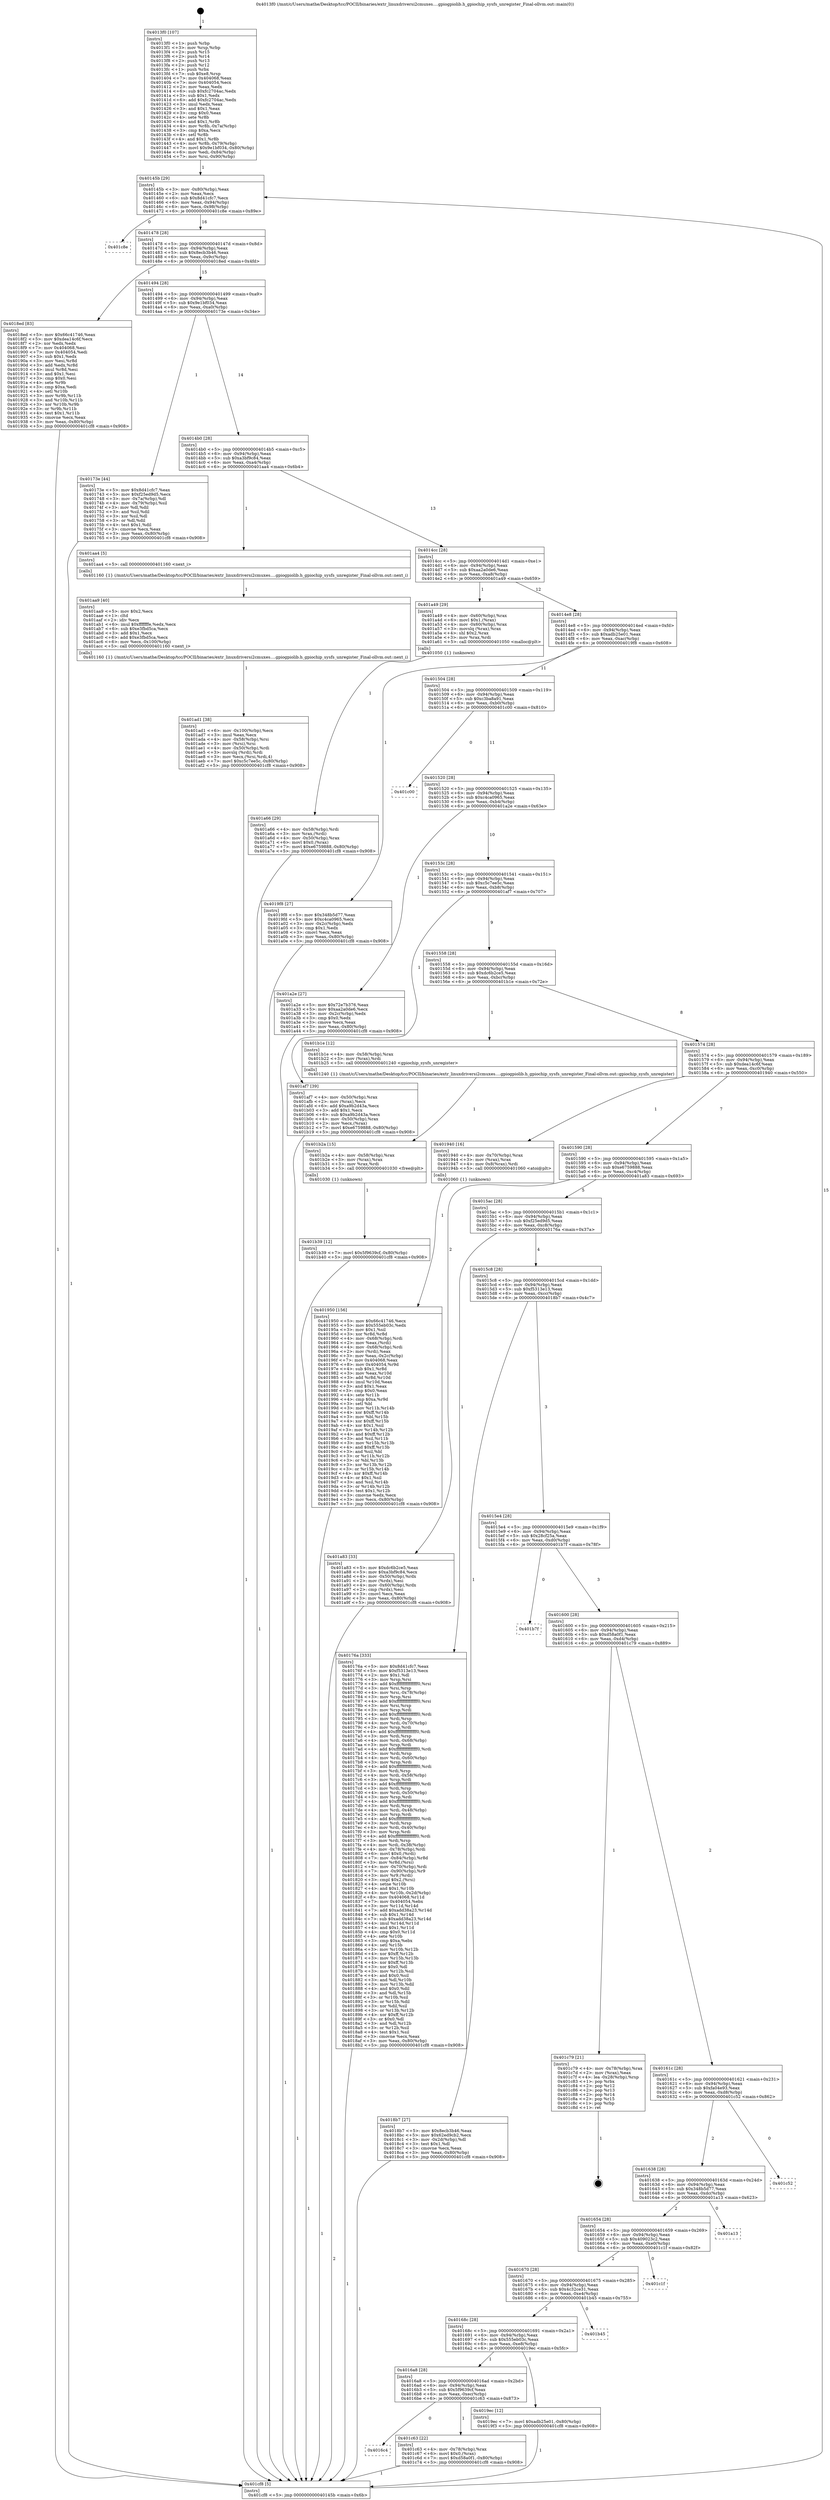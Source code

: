 digraph "0x4013f0" {
  label = "0x4013f0 (/mnt/c/Users/mathe/Desktop/tcc/POCII/binaries/extr_linuxdriversi2cmuxes....gpiogpiolib.h_gpiochip_sysfs_unregister_Final-ollvm.out::main(0))"
  labelloc = "t"
  node[shape=record]

  Entry [label="",width=0.3,height=0.3,shape=circle,fillcolor=black,style=filled]
  "0x40145b" [label="{
     0x40145b [29]\l
     | [instrs]\l
     &nbsp;&nbsp;0x40145b \<+3\>: mov -0x80(%rbp),%eax\l
     &nbsp;&nbsp;0x40145e \<+2\>: mov %eax,%ecx\l
     &nbsp;&nbsp;0x401460 \<+6\>: sub $0x8d41cfc7,%ecx\l
     &nbsp;&nbsp;0x401466 \<+6\>: mov %eax,-0x94(%rbp)\l
     &nbsp;&nbsp;0x40146c \<+6\>: mov %ecx,-0x98(%rbp)\l
     &nbsp;&nbsp;0x401472 \<+6\>: je 0000000000401c8e \<main+0x89e\>\l
  }"]
  "0x401c8e" [label="{
     0x401c8e\l
  }", style=dashed]
  "0x401478" [label="{
     0x401478 [28]\l
     | [instrs]\l
     &nbsp;&nbsp;0x401478 \<+5\>: jmp 000000000040147d \<main+0x8d\>\l
     &nbsp;&nbsp;0x40147d \<+6\>: mov -0x94(%rbp),%eax\l
     &nbsp;&nbsp;0x401483 \<+5\>: sub $0x8ecb3b46,%eax\l
     &nbsp;&nbsp;0x401488 \<+6\>: mov %eax,-0x9c(%rbp)\l
     &nbsp;&nbsp;0x40148e \<+6\>: je 00000000004018ed \<main+0x4fd\>\l
  }"]
  Exit [label="",width=0.3,height=0.3,shape=circle,fillcolor=black,style=filled,peripheries=2]
  "0x4018ed" [label="{
     0x4018ed [83]\l
     | [instrs]\l
     &nbsp;&nbsp;0x4018ed \<+5\>: mov $0x66c41746,%eax\l
     &nbsp;&nbsp;0x4018f2 \<+5\>: mov $0xdea14c6f,%ecx\l
     &nbsp;&nbsp;0x4018f7 \<+2\>: xor %edx,%edx\l
     &nbsp;&nbsp;0x4018f9 \<+7\>: mov 0x404068,%esi\l
     &nbsp;&nbsp;0x401900 \<+7\>: mov 0x404054,%edi\l
     &nbsp;&nbsp;0x401907 \<+3\>: sub $0x1,%edx\l
     &nbsp;&nbsp;0x40190a \<+3\>: mov %esi,%r8d\l
     &nbsp;&nbsp;0x40190d \<+3\>: add %edx,%r8d\l
     &nbsp;&nbsp;0x401910 \<+4\>: imul %r8d,%esi\l
     &nbsp;&nbsp;0x401914 \<+3\>: and $0x1,%esi\l
     &nbsp;&nbsp;0x401917 \<+3\>: cmp $0x0,%esi\l
     &nbsp;&nbsp;0x40191a \<+4\>: sete %r9b\l
     &nbsp;&nbsp;0x40191e \<+3\>: cmp $0xa,%edi\l
     &nbsp;&nbsp;0x401921 \<+4\>: setl %r10b\l
     &nbsp;&nbsp;0x401925 \<+3\>: mov %r9b,%r11b\l
     &nbsp;&nbsp;0x401928 \<+3\>: and %r10b,%r11b\l
     &nbsp;&nbsp;0x40192b \<+3\>: xor %r10b,%r9b\l
     &nbsp;&nbsp;0x40192e \<+3\>: or %r9b,%r11b\l
     &nbsp;&nbsp;0x401931 \<+4\>: test $0x1,%r11b\l
     &nbsp;&nbsp;0x401935 \<+3\>: cmovne %ecx,%eax\l
     &nbsp;&nbsp;0x401938 \<+3\>: mov %eax,-0x80(%rbp)\l
     &nbsp;&nbsp;0x40193b \<+5\>: jmp 0000000000401cf8 \<main+0x908\>\l
  }"]
  "0x401494" [label="{
     0x401494 [28]\l
     | [instrs]\l
     &nbsp;&nbsp;0x401494 \<+5\>: jmp 0000000000401499 \<main+0xa9\>\l
     &nbsp;&nbsp;0x401499 \<+6\>: mov -0x94(%rbp),%eax\l
     &nbsp;&nbsp;0x40149f \<+5\>: sub $0x9e1bf034,%eax\l
     &nbsp;&nbsp;0x4014a4 \<+6\>: mov %eax,-0xa0(%rbp)\l
     &nbsp;&nbsp;0x4014aa \<+6\>: je 000000000040173e \<main+0x34e\>\l
  }"]
  "0x4016c4" [label="{
     0x4016c4\l
  }", style=dashed]
  "0x40173e" [label="{
     0x40173e [44]\l
     | [instrs]\l
     &nbsp;&nbsp;0x40173e \<+5\>: mov $0x8d41cfc7,%eax\l
     &nbsp;&nbsp;0x401743 \<+5\>: mov $0xf25ed9d5,%ecx\l
     &nbsp;&nbsp;0x401748 \<+3\>: mov -0x7a(%rbp),%dl\l
     &nbsp;&nbsp;0x40174b \<+4\>: mov -0x79(%rbp),%sil\l
     &nbsp;&nbsp;0x40174f \<+3\>: mov %dl,%dil\l
     &nbsp;&nbsp;0x401752 \<+3\>: and %sil,%dil\l
     &nbsp;&nbsp;0x401755 \<+3\>: xor %sil,%dl\l
     &nbsp;&nbsp;0x401758 \<+3\>: or %dl,%dil\l
     &nbsp;&nbsp;0x40175b \<+4\>: test $0x1,%dil\l
     &nbsp;&nbsp;0x40175f \<+3\>: cmovne %ecx,%eax\l
     &nbsp;&nbsp;0x401762 \<+3\>: mov %eax,-0x80(%rbp)\l
     &nbsp;&nbsp;0x401765 \<+5\>: jmp 0000000000401cf8 \<main+0x908\>\l
  }"]
  "0x4014b0" [label="{
     0x4014b0 [28]\l
     | [instrs]\l
     &nbsp;&nbsp;0x4014b0 \<+5\>: jmp 00000000004014b5 \<main+0xc5\>\l
     &nbsp;&nbsp;0x4014b5 \<+6\>: mov -0x94(%rbp),%eax\l
     &nbsp;&nbsp;0x4014bb \<+5\>: sub $0xa3bf9c84,%eax\l
     &nbsp;&nbsp;0x4014c0 \<+6\>: mov %eax,-0xa4(%rbp)\l
     &nbsp;&nbsp;0x4014c6 \<+6\>: je 0000000000401aa4 \<main+0x6b4\>\l
  }"]
  "0x401cf8" [label="{
     0x401cf8 [5]\l
     | [instrs]\l
     &nbsp;&nbsp;0x401cf8 \<+5\>: jmp 000000000040145b \<main+0x6b\>\l
  }"]
  "0x4013f0" [label="{
     0x4013f0 [107]\l
     | [instrs]\l
     &nbsp;&nbsp;0x4013f0 \<+1\>: push %rbp\l
     &nbsp;&nbsp;0x4013f1 \<+3\>: mov %rsp,%rbp\l
     &nbsp;&nbsp;0x4013f4 \<+2\>: push %r15\l
     &nbsp;&nbsp;0x4013f6 \<+2\>: push %r14\l
     &nbsp;&nbsp;0x4013f8 \<+2\>: push %r13\l
     &nbsp;&nbsp;0x4013fa \<+2\>: push %r12\l
     &nbsp;&nbsp;0x4013fc \<+1\>: push %rbx\l
     &nbsp;&nbsp;0x4013fd \<+7\>: sub $0xe8,%rsp\l
     &nbsp;&nbsp;0x401404 \<+7\>: mov 0x404068,%eax\l
     &nbsp;&nbsp;0x40140b \<+7\>: mov 0x404054,%ecx\l
     &nbsp;&nbsp;0x401412 \<+2\>: mov %eax,%edx\l
     &nbsp;&nbsp;0x401414 \<+6\>: sub $0xfc2704ac,%edx\l
     &nbsp;&nbsp;0x40141a \<+3\>: sub $0x1,%edx\l
     &nbsp;&nbsp;0x40141d \<+6\>: add $0xfc2704ac,%edx\l
     &nbsp;&nbsp;0x401423 \<+3\>: imul %edx,%eax\l
     &nbsp;&nbsp;0x401426 \<+3\>: and $0x1,%eax\l
     &nbsp;&nbsp;0x401429 \<+3\>: cmp $0x0,%eax\l
     &nbsp;&nbsp;0x40142c \<+4\>: sete %r8b\l
     &nbsp;&nbsp;0x401430 \<+4\>: and $0x1,%r8b\l
     &nbsp;&nbsp;0x401434 \<+4\>: mov %r8b,-0x7a(%rbp)\l
     &nbsp;&nbsp;0x401438 \<+3\>: cmp $0xa,%ecx\l
     &nbsp;&nbsp;0x40143b \<+4\>: setl %r8b\l
     &nbsp;&nbsp;0x40143f \<+4\>: and $0x1,%r8b\l
     &nbsp;&nbsp;0x401443 \<+4\>: mov %r8b,-0x79(%rbp)\l
     &nbsp;&nbsp;0x401447 \<+7\>: movl $0x9e1bf034,-0x80(%rbp)\l
     &nbsp;&nbsp;0x40144e \<+6\>: mov %edi,-0x84(%rbp)\l
     &nbsp;&nbsp;0x401454 \<+7\>: mov %rsi,-0x90(%rbp)\l
  }"]
  "0x401c63" [label="{
     0x401c63 [22]\l
     | [instrs]\l
     &nbsp;&nbsp;0x401c63 \<+4\>: mov -0x78(%rbp),%rax\l
     &nbsp;&nbsp;0x401c67 \<+6\>: movl $0x0,(%rax)\l
     &nbsp;&nbsp;0x401c6d \<+7\>: movl $0xd58a0f1,-0x80(%rbp)\l
     &nbsp;&nbsp;0x401c74 \<+5\>: jmp 0000000000401cf8 \<main+0x908\>\l
  }"]
  "0x401aa4" [label="{
     0x401aa4 [5]\l
     | [instrs]\l
     &nbsp;&nbsp;0x401aa4 \<+5\>: call 0000000000401160 \<next_i\>\l
     | [calls]\l
     &nbsp;&nbsp;0x401160 \{1\} (/mnt/c/Users/mathe/Desktop/tcc/POCII/binaries/extr_linuxdriversi2cmuxes....gpiogpiolib.h_gpiochip_sysfs_unregister_Final-ollvm.out::next_i)\l
  }"]
  "0x4014cc" [label="{
     0x4014cc [28]\l
     | [instrs]\l
     &nbsp;&nbsp;0x4014cc \<+5\>: jmp 00000000004014d1 \<main+0xe1\>\l
     &nbsp;&nbsp;0x4014d1 \<+6\>: mov -0x94(%rbp),%eax\l
     &nbsp;&nbsp;0x4014d7 \<+5\>: sub $0xaa2a0de6,%eax\l
     &nbsp;&nbsp;0x4014dc \<+6\>: mov %eax,-0xa8(%rbp)\l
     &nbsp;&nbsp;0x4014e2 \<+6\>: je 0000000000401a49 \<main+0x659\>\l
  }"]
  "0x401b39" [label="{
     0x401b39 [12]\l
     | [instrs]\l
     &nbsp;&nbsp;0x401b39 \<+7\>: movl $0x5f9639cf,-0x80(%rbp)\l
     &nbsp;&nbsp;0x401b40 \<+5\>: jmp 0000000000401cf8 \<main+0x908\>\l
  }"]
  "0x401a49" [label="{
     0x401a49 [29]\l
     | [instrs]\l
     &nbsp;&nbsp;0x401a49 \<+4\>: mov -0x60(%rbp),%rax\l
     &nbsp;&nbsp;0x401a4d \<+6\>: movl $0x1,(%rax)\l
     &nbsp;&nbsp;0x401a53 \<+4\>: mov -0x60(%rbp),%rax\l
     &nbsp;&nbsp;0x401a57 \<+3\>: movslq (%rax),%rax\l
     &nbsp;&nbsp;0x401a5a \<+4\>: shl $0x2,%rax\l
     &nbsp;&nbsp;0x401a5e \<+3\>: mov %rax,%rdi\l
     &nbsp;&nbsp;0x401a61 \<+5\>: call 0000000000401050 \<malloc@plt\>\l
     | [calls]\l
     &nbsp;&nbsp;0x401050 \{1\} (unknown)\l
  }"]
  "0x4014e8" [label="{
     0x4014e8 [28]\l
     | [instrs]\l
     &nbsp;&nbsp;0x4014e8 \<+5\>: jmp 00000000004014ed \<main+0xfd\>\l
     &nbsp;&nbsp;0x4014ed \<+6\>: mov -0x94(%rbp),%eax\l
     &nbsp;&nbsp;0x4014f3 \<+5\>: sub $0xadb25e01,%eax\l
     &nbsp;&nbsp;0x4014f8 \<+6\>: mov %eax,-0xac(%rbp)\l
     &nbsp;&nbsp;0x4014fe \<+6\>: je 00000000004019f8 \<main+0x608\>\l
  }"]
  "0x401b2a" [label="{
     0x401b2a [15]\l
     | [instrs]\l
     &nbsp;&nbsp;0x401b2a \<+4\>: mov -0x58(%rbp),%rax\l
     &nbsp;&nbsp;0x401b2e \<+3\>: mov (%rax),%rax\l
     &nbsp;&nbsp;0x401b31 \<+3\>: mov %rax,%rdi\l
     &nbsp;&nbsp;0x401b34 \<+5\>: call 0000000000401030 \<free@plt\>\l
     | [calls]\l
     &nbsp;&nbsp;0x401030 \{1\} (unknown)\l
  }"]
  "0x4019f8" [label="{
     0x4019f8 [27]\l
     | [instrs]\l
     &nbsp;&nbsp;0x4019f8 \<+5\>: mov $0x348b5d77,%eax\l
     &nbsp;&nbsp;0x4019fd \<+5\>: mov $0xc4ca0965,%ecx\l
     &nbsp;&nbsp;0x401a02 \<+3\>: mov -0x2c(%rbp),%edx\l
     &nbsp;&nbsp;0x401a05 \<+3\>: cmp $0x1,%edx\l
     &nbsp;&nbsp;0x401a08 \<+3\>: cmovl %ecx,%eax\l
     &nbsp;&nbsp;0x401a0b \<+3\>: mov %eax,-0x80(%rbp)\l
     &nbsp;&nbsp;0x401a0e \<+5\>: jmp 0000000000401cf8 \<main+0x908\>\l
  }"]
  "0x401504" [label="{
     0x401504 [28]\l
     | [instrs]\l
     &nbsp;&nbsp;0x401504 \<+5\>: jmp 0000000000401509 \<main+0x119\>\l
     &nbsp;&nbsp;0x401509 \<+6\>: mov -0x94(%rbp),%eax\l
     &nbsp;&nbsp;0x40150f \<+5\>: sub $0xc3ba8a91,%eax\l
     &nbsp;&nbsp;0x401514 \<+6\>: mov %eax,-0xb0(%rbp)\l
     &nbsp;&nbsp;0x40151a \<+6\>: je 0000000000401c00 \<main+0x810\>\l
  }"]
  "0x401ad1" [label="{
     0x401ad1 [38]\l
     | [instrs]\l
     &nbsp;&nbsp;0x401ad1 \<+6\>: mov -0x100(%rbp),%ecx\l
     &nbsp;&nbsp;0x401ad7 \<+3\>: imul %eax,%ecx\l
     &nbsp;&nbsp;0x401ada \<+4\>: mov -0x58(%rbp),%rsi\l
     &nbsp;&nbsp;0x401ade \<+3\>: mov (%rsi),%rsi\l
     &nbsp;&nbsp;0x401ae1 \<+4\>: mov -0x50(%rbp),%rdi\l
     &nbsp;&nbsp;0x401ae5 \<+3\>: movslq (%rdi),%rdi\l
     &nbsp;&nbsp;0x401ae8 \<+3\>: mov %ecx,(%rsi,%rdi,4)\l
     &nbsp;&nbsp;0x401aeb \<+7\>: movl $0xc5c7ee5c,-0x80(%rbp)\l
     &nbsp;&nbsp;0x401af2 \<+5\>: jmp 0000000000401cf8 \<main+0x908\>\l
  }"]
  "0x401c00" [label="{
     0x401c00\l
  }", style=dashed]
  "0x401520" [label="{
     0x401520 [28]\l
     | [instrs]\l
     &nbsp;&nbsp;0x401520 \<+5\>: jmp 0000000000401525 \<main+0x135\>\l
     &nbsp;&nbsp;0x401525 \<+6\>: mov -0x94(%rbp),%eax\l
     &nbsp;&nbsp;0x40152b \<+5\>: sub $0xc4ca0965,%eax\l
     &nbsp;&nbsp;0x401530 \<+6\>: mov %eax,-0xb4(%rbp)\l
     &nbsp;&nbsp;0x401536 \<+6\>: je 0000000000401a2e \<main+0x63e\>\l
  }"]
  "0x401aa9" [label="{
     0x401aa9 [40]\l
     | [instrs]\l
     &nbsp;&nbsp;0x401aa9 \<+5\>: mov $0x2,%ecx\l
     &nbsp;&nbsp;0x401aae \<+1\>: cltd\l
     &nbsp;&nbsp;0x401aaf \<+2\>: idiv %ecx\l
     &nbsp;&nbsp;0x401ab1 \<+6\>: imul $0xfffffffe,%edx,%ecx\l
     &nbsp;&nbsp;0x401ab7 \<+6\>: sub $0xe3fbd5ca,%ecx\l
     &nbsp;&nbsp;0x401abd \<+3\>: add $0x1,%ecx\l
     &nbsp;&nbsp;0x401ac0 \<+6\>: add $0xe3fbd5ca,%ecx\l
     &nbsp;&nbsp;0x401ac6 \<+6\>: mov %ecx,-0x100(%rbp)\l
     &nbsp;&nbsp;0x401acc \<+5\>: call 0000000000401160 \<next_i\>\l
     | [calls]\l
     &nbsp;&nbsp;0x401160 \{1\} (/mnt/c/Users/mathe/Desktop/tcc/POCII/binaries/extr_linuxdriversi2cmuxes....gpiogpiolib.h_gpiochip_sysfs_unregister_Final-ollvm.out::next_i)\l
  }"]
  "0x401a2e" [label="{
     0x401a2e [27]\l
     | [instrs]\l
     &nbsp;&nbsp;0x401a2e \<+5\>: mov $0x72e7b376,%eax\l
     &nbsp;&nbsp;0x401a33 \<+5\>: mov $0xaa2a0de6,%ecx\l
     &nbsp;&nbsp;0x401a38 \<+3\>: mov -0x2c(%rbp),%edx\l
     &nbsp;&nbsp;0x401a3b \<+3\>: cmp $0x0,%edx\l
     &nbsp;&nbsp;0x401a3e \<+3\>: cmove %ecx,%eax\l
     &nbsp;&nbsp;0x401a41 \<+3\>: mov %eax,-0x80(%rbp)\l
     &nbsp;&nbsp;0x401a44 \<+5\>: jmp 0000000000401cf8 \<main+0x908\>\l
  }"]
  "0x40153c" [label="{
     0x40153c [28]\l
     | [instrs]\l
     &nbsp;&nbsp;0x40153c \<+5\>: jmp 0000000000401541 \<main+0x151\>\l
     &nbsp;&nbsp;0x401541 \<+6\>: mov -0x94(%rbp),%eax\l
     &nbsp;&nbsp;0x401547 \<+5\>: sub $0xc5c7ee5c,%eax\l
     &nbsp;&nbsp;0x40154c \<+6\>: mov %eax,-0xb8(%rbp)\l
     &nbsp;&nbsp;0x401552 \<+6\>: je 0000000000401af7 \<main+0x707\>\l
  }"]
  "0x401a66" [label="{
     0x401a66 [29]\l
     | [instrs]\l
     &nbsp;&nbsp;0x401a66 \<+4\>: mov -0x58(%rbp),%rdi\l
     &nbsp;&nbsp;0x401a6a \<+3\>: mov %rax,(%rdi)\l
     &nbsp;&nbsp;0x401a6d \<+4\>: mov -0x50(%rbp),%rax\l
     &nbsp;&nbsp;0x401a71 \<+6\>: movl $0x0,(%rax)\l
     &nbsp;&nbsp;0x401a77 \<+7\>: movl $0xe6759888,-0x80(%rbp)\l
     &nbsp;&nbsp;0x401a7e \<+5\>: jmp 0000000000401cf8 \<main+0x908\>\l
  }"]
  "0x401af7" [label="{
     0x401af7 [39]\l
     | [instrs]\l
     &nbsp;&nbsp;0x401af7 \<+4\>: mov -0x50(%rbp),%rax\l
     &nbsp;&nbsp;0x401afb \<+2\>: mov (%rax),%ecx\l
     &nbsp;&nbsp;0x401afd \<+6\>: add $0xa9b2d43a,%ecx\l
     &nbsp;&nbsp;0x401b03 \<+3\>: add $0x1,%ecx\l
     &nbsp;&nbsp;0x401b06 \<+6\>: sub $0xa9b2d43a,%ecx\l
     &nbsp;&nbsp;0x401b0c \<+4\>: mov -0x50(%rbp),%rax\l
     &nbsp;&nbsp;0x401b10 \<+2\>: mov %ecx,(%rax)\l
     &nbsp;&nbsp;0x401b12 \<+7\>: movl $0xe6759888,-0x80(%rbp)\l
     &nbsp;&nbsp;0x401b19 \<+5\>: jmp 0000000000401cf8 \<main+0x908\>\l
  }"]
  "0x401558" [label="{
     0x401558 [28]\l
     | [instrs]\l
     &nbsp;&nbsp;0x401558 \<+5\>: jmp 000000000040155d \<main+0x16d\>\l
     &nbsp;&nbsp;0x40155d \<+6\>: mov -0x94(%rbp),%eax\l
     &nbsp;&nbsp;0x401563 \<+5\>: sub $0xdc6b2ce5,%eax\l
     &nbsp;&nbsp;0x401568 \<+6\>: mov %eax,-0xbc(%rbp)\l
     &nbsp;&nbsp;0x40156e \<+6\>: je 0000000000401b1e \<main+0x72e\>\l
  }"]
  "0x4016a8" [label="{
     0x4016a8 [28]\l
     | [instrs]\l
     &nbsp;&nbsp;0x4016a8 \<+5\>: jmp 00000000004016ad \<main+0x2bd\>\l
     &nbsp;&nbsp;0x4016ad \<+6\>: mov -0x94(%rbp),%eax\l
     &nbsp;&nbsp;0x4016b3 \<+5\>: sub $0x5f9639cf,%eax\l
     &nbsp;&nbsp;0x4016b8 \<+6\>: mov %eax,-0xec(%rbp)\l
     &nbsp;&nbsp;0x4016be \<+6\>: je 0000000000401c63 \<main+0x873\>\l
  }"]
  "0x401b1e" [label="{
     0x401b1e [12]\l
     | [instrs]\l
     &nbsp;&nbsp;0x401b1e \<+4\>: mov -0x58(%rbp),%rax\l
     &nbsp;&nbsp;0x401b22 \<+3\>: mov (%rax),%rdi\l
     &nbsp;&nbsp;0x401b25 \<+5\>: call 0000000000401240 \<gpiochip_sysfs_unregister\>\l
     | [calls]\l
     &nbsp;&nbsp;0x401240 \{1\} (/mnt/c/Users/mathe/Desktop/tcc/POCII/binaries/extr_linuxdriversi2cmuxes....gpiogpiolib.h_gpiochip_sysfs_unregister_Final-ollvm.out::gpiochip_sysfs_unregister)\l
  }"]
  "0x401574" [label="{
     0x401574 [28]\l
     | [instrs]\l
     &nbsp;&nbsp;0x401574 \<+5\>: jmp 0000000000401579 \<main+0x189\>\l
     &nbsp;&nbsp;0x401579 \<+6\>: mov -0x94(%rbp),%eax\l
     &nbsp;&nbsp;0x40157f \<+5\>: sub $0xdea14c6f,%eax\l
     &nbsp;&nbsp;0x401584 \<+6\>: mov %eax,-0xc0(%rbp)\l
     &nbsp;&nbsp;0x40158a \<+6\>: je 0000000000401940 \<main+0x550\>\l
  }"]
  "0x4019ec" [label="{
     0x4019ec [12]\l
     | [instrs]\l
     &nbsp;&nbsp;0x4019ec \<+7\>: movl $0xadb25e01,-0x80(%rbp)\l
     &nbsp;&nbsp;0x4019f3 \<+5\>: jmp 0000000000401cf8 \<main+0x908\>\l
  }"]
  "0x401940" [label="{
     0x401940 [16]\l
     | [instrs]\l
     &nbsp;&nbsp;0x401940 \<+4\>: mov -0x70(%rbp),%rax\l
     &nbsp;&nbsp;0x401944 \<+3\>: mov (%rax),%rax\l
     &nbsp;&nbsp;0x401947 \<+4\>: mov 0x8(%rax),%rdi\l
     &nbsp;&nbsp;0x40194b \<+5\>: call 0000000000401060 \<atoi@plt\>\l
     | [calls]\l
     &nbsp;&nbsp;0x401060 \{1\} (unknown)\l
  }"]
  "0x401590" [label="{
     0x401590 [28]\l
     | [instrs]\l
     &nbsp;&nbsp;0x401590 \<+5\>: jmp 0000000000401595 \<main+0x1a5\>\l
     &nbsp;&nbsp;0x401595 \<+6\>: mov -0x94(%rbp),%eax\l
     &nbsp;&nbsp;0x40159b \<+5\>: sub $0xe6759888,%eax\l
     &nbsp;&nbsp;0x4015a0 \<+6\>: mov %eax,-0xc4(%rbp)\l
     &nbsp;&nbsp;0x4015a6 \<+6\>: je 0000000000401a83 \<main+0x693\>\l
  }"]
  "0x40168c" [label="{
     0x40168c [28]\l
     | [instrs]\l
     &nbsp;&nbsp;0x40168c \<+5\>: jmp 0000000000401691 \<main+0x2a1\>\l
     &nbsp;&nbsp;0x401691 \<+6\>: mov -0x94(%rbp),%eax\l
     &nbsp;&nbsp;0x401697 \<+5\>: sub $0x555eb03c,%eax\l
     &nbsp;&nbsp;0x40169c \<+6\>: mov %eax,-0xe8(%rbp)\l
     &nbsp;&nbsp;0x4016a2 \<+6\>: je 00000000004019ec \<main+0x5fc\>\l
  }"]
  "0x401a83" [label="{
     0x401a83 [33]\l
     | [instrs]\l
     &nbsp;&nbsp;0x401a83 \<+5\>: mov $0xdc6b2ce5,%eax\l
     &nbsp;&nbsp;0x401a88 \<+5\>: mov $0xa3bf9c84,%ecx\l
     &nbsp;&nbsp;0x401a8d \<+4\>: mov -0x50(%rbp),%rdx\l
     &nbsp;&nbsp;0x401a91 \<+2\>: mov (%rdx),%esi\l
     &nbsp;&nbsp;0x401a93 \<+4\>: mov -0x60(%rbp),%rdx\l
     &nbsp;&nbsp;0x401a97 \<+2\>: cmp (%rdx),%esi\l
     &nbsp;&nbsp;0x401a99 \<+3\>: cmovl %ecx,%eax\l
     &nbsp;&nbsp;0x401a9c \<+3\>: mov %eax,-0x80(%rbp)\l
     &nbsp;&nbsp;0x401a9f \<+5\>: jmp 0000000000401cf8 \<main+0x908\>\l
  }"]
  "0x4015ac" [label="{
     0x4015ac [28]\l
     | [instrs]\l
     &nbsp;&nbsp;0x4015ac \<+5\>: jmp 00000000004015b1 \<main+0x1c1\>\l
     &nbsp;&nbsp;0x4015b1 \<+6\>: mov -0x94(%rbp),%eax\l
     &nbsp;&nbsp;0x4015b7 \<+5\>: sub $0xf25ed9d5,%eax\l
     &nbsp;&nbsp;0x4015bc \<+6\>: mov %eax,-0xc8(%rbp)\l
     &nbsp;&nbsp;0x4015c2 \<+6\>: je 000000000040176a \<main+0x37a\>\l
  }"]
  "0x401b45" [label="{
     0x401b45\l
  }", style=dashed]
  "0x40176a" [label="{
     0x40176a [333]\l
     | [instrs]\l
     &nbsp;&nbsp;0x40176a \<+5\>: mov $0x8d41cfc7,%eax\l
     &nbsp;&nbsp;0x40176f \<+5\>: mov $0xf5313e13,%ecx\l
     &nbsp;&nbsp;0x401774 \<+2\>: mov $0x1,%dl\l
     &nbsp;&nbsp;0x401776 \<+3\>: mov %rsp,%rsi\l
     &nbsp;&nbsp;0x401779 \<+4\>: add $0xfffffffffffffff0,%rsi\l
     &nbsp;&nbsp;0x40177d \<+3\>: mov %rsi,%rsp\l
     &nbsp;&nbsp;0x401780 \<+4\>: mov %rsi,-0x78(%rbp)\l
     &nbsp;&nbsp;0x401784 \<+3\>: mov %rsp,%rsi\l
     &nbsp;&nbsp;0x401787 \<+4\>: add $0xfffffffffffffff0,%rsi\l
     &nbsp;&nbsp;0x40178b \<+3\>: mov %rsi,%rsp\l
     &nbsp;&nbsp;0x40178e \<+3\>: mov %rsp,%rdi\l
     &nbsp;&nbsp;0x401791 \<+4\>: add $0xfffffffffffffff0,%rdi\l
     &nbsp;&nbsp;0x401795 \<+3\>: mov %rdi,%rsp\l
     &nbsp;&nbsp;0x401798 \<+4\>: mov %rdi,-0x70(%rbp)\l
     &nbsp;&nbsp;0x40179c \<+3\>: mov %rsp,%rdi\l
     &nbsp;&nbsp;0x40179f \<+4\>: add $0xfffffffffffffff0,%rdi\l
     &nbsp;&nbsp;0x4017a3 \<+3\>: mov %rdi,%rsp\l
     &nbsp;&nbsp;0x4017a6 \<+4\>: mov %rdi,-0x68(%rbp)\l
     &nbsp;&nbsp;0x4017aa \<+3\>: mov %rsp,%rdi\l
     &nbsp;&nbsp;0x4017ad \<+4\>: add $0xfffffffffffffff0,%rdi\l
     &nbsp;&nbsp;0x4017b1 \<+3\>: mov %rdi,%rsp\l
     &nbsp;&nbsp;0x4017b4 \<+4\>: mov %rdi,-0x60(%rbp)\l
     &nbsp;&nbsp;0x4017b8 \<+3\>: mov %rsp,%rdi\l
     &nbsp;&nbsp;0x4017bb \<+4\>: add $0xfffffffffffffff0,%rdi\l
     &nbsp;&nbsp;0x4017bf \<+3\>: mov %rdi,%rsp\l
     &nbsp;&nbsp;0x4017c2 \<+4\>: mov %rdi,-0x58(%rbp)\l
     &nbsp;&nbsp;0x4017c6 \<+3\>: mov %rsp,%rdi\l
     &nbsp;&nbsp;0x4017c9 \<+4\>: add $0xfffffffffffffff0,%rdi\l
     &nbsp;&nbsp;0x4017cd \<+3\>: mov %rdi,%rsp\l
     &nbsp;&nbsp;0x4017d0 \<+4\>: mov %rdi,-0x50(%rbp)\l
     &nbsp;&nbsp;0x4017d4 \<+3\>: mov %rsp,%rdi\l
     &nbsp;&nbsp;0x4017d7 \<+4\>: add $0xfffffffffffffff0,%rdi\l
     &nbsp;&nbsp;0x4017db \<+3\>: mov %rdi,%rsp\l
     &nbsp;&nbsp;0x4017de \<+4\>: mov %rdi,-0x48(%rbp)\l
     &nbsp;&nbsp;0x4017e2 \<+3\>: mov %rsp,%rdi\l
     &nbsp;&nbsp;0x4017e5 \<+4\>: add $0xfffffffffffffff0,%rdi\l
     &nbsp;&nbsp;0x4017e9 \<+3\>: mov %rdi,%rsp\l
     &nbsp;&nbsp;0x4017ec \<+4\>: mov %rdi,-0x40(%rbp)\l
     &nbsp;&nbsp;0x4017f0 \<+3\>: mov %rsp,%rdi\l
     &nbsp;&nbsp;0x4017f3 \<+4\>: add $0xfffffffffffffff0,%rdi\l
     &nbsp;&nbsp;0x4017f7 \<+3\>: mov %rdi,%rsp\l
     &nbsp;&nbsp;0x4017fa \<+4\>: mov %rdi,-0x38(%rbp)\l
     &nbsp;&nbsp;0x4017fe \<+4\>: mov -0x78(%rbp),%rdi\l
     &nbsp;&nbsp;0x401802 \<+6\>: movl $0x0,(%rdi)\l
     &nbsp;&nbsp;0x401808 \<+7\>: mov -0x84(%rbp),%r8d\l
     &nbsp;&nbsp;0x40180f \<+3\>: mov %r8d,(%rsi)\l
     &nbsp;&nbsp;0x401812 \<+4\>: mov -0x70(%rbp),%rdi\l
     &nbsp;&nbsp;0x401816 \<+7\>: mov -0x90(%rbp),%r9\l
     &nbsp;&nbsp;0x40181d \<+3\>: mov %r9,(%rdi)\l
     &nbsp;&nbsp;0x401820 \<+3\>: cmpl $0x2,(%rsi)\l
     &nbsp;&nbsp;0x401823 \<+4\>: setne %r10b\l
     &nbsp;&nbsp;0x401827 \<+4\>: and $0x1,%r10b\l
     &nbsp;&nbsp;0x40182b \<+4\>: mov %r10b,-0x2d(%rbp)\l
     &nbsp;&nbsp;0x40182f \<+8\>: mov 0x404068,%r11d\l
     &nbsp;&nbsp;0x401837 \<+7\>: mov 0x404054,%ebx\l
     &nbsp;&nbsp;0x40183e \<+3\>: mov %r11d,%r14d\l
     &nbsp;&nbsp;0x401841 \<+7\>: add $0xadd38a23,%r14d\l
     &nbsp;&nbsp;0x401848 \<+4\>: sub $0x1,%r14d\l
     &nbsp;&nbsp;0x40184c \<+7\>: sub $0xadd38a23,%r14d\l
     &nbsp;&nbsp;0x401853 \<+4\>: imul %r14d,%r11d\l
     &nbsp;&nbsp;0x401857 \<+4\>: and $0x1,%r11d\l
     &nbsp;&nbsp;0x40185b \<+4\>: cmp $0x0,%r11d\l
     &nbsp;&nbsp;0x40185f \<+4\>: sete %r10b\l
     &nbsp;&nbsp;0x401863 \<+3\>: cmp $0xa,%ebx\l
     &nbsp;&nbsp;0x401866 \<+4\>: setl %r15b\l
     &nbsp;&nbsp;0x40186a \<+3\>: mov %r10b,%r12b\l
     &nbsp;&nbsp;0x40186d \<+4\>: xor $0xff,%r12b\l
     &nbsp;&nbsp;0x401871 \<+3\>: mov %r15b,%r13b\l
     &nbsp;&nbsp;0x401874 \<+4\>: xor $0xff,%r13b\l
     &nbsp;&nbsp;0x401878 \<+3\>: xor $0x0,%dl\l
     &nbsp;&nbsp;0x40187b \<+3\>: mov %r12b,%sil\l
     &nbsp;&nbsp;0x40187e \<+4\>: and $0x0,%sil\l
     &nbsp;&nbsp;0x401882 \<+3\>: and %dl,%r10b\l
     &nbsp;&nbsp;0x401885 \<+3\>: mov %r13b,%dil\l
     &nbsp;&nbsp;0x401888 \<+4\>: and $0x0,%dil\l
     &nbsp;&nbsp;0x40188c \<+3\>: and %dl,%r15b\l
     &nbsp;&nbsp;0x40188f \<+3\>: or %r10b,%sil\l
     &nbsp;&nbsp;0x401892 \<+3\>: or %r15b,%dil\l
     &nbsp;&nbsp;0x401895 \<+3\>: xor %dil,%sil\l
     &nbsp;&nbsp;0x401898 \<+3\>: or %r13b,%r12b\l
     &nbsp;&nbsp;0x40189b \<+4\>: xor $0xff,%r12b\l
     &nbsp;&nbsp;0x40189f \<+3\>: or $0x0,%dl\l
     &nbsp;&nbsp;0x4018a2 \<+3\>: and %dl,%r12b\l
     &nbsp;&nbsp;0x4018a5 \<+3\>: or %r12b,%sil\l
     &nbsp;&nbsp;0x4018a8 \<+4\>: test $0x1,%sil\l
     &nbsp;&nbsp;0x4018ac \<+3\>: cmovne %ecx,%eax\l
     &nbsp;&nbsp;0x4018af \<+3\>: mov %eax,-0x80(%rbp)\l
     &nbsp;&nbsp;0x4018b2 \<+5\>: jmp 0000000000401cf8 \<main+0x908\>\l
  }"]
  "0x4015c8" [label="{
     0x4015c8 [28]\l
     | [instrs]\l
     &nbsp;&nbsp;0x4015c8 \<+5\>: jmp 00000000004015cd \<main+0x1dd\>\l
     &nbsp;&nbsp;0x4015cd \<+6\>: mov -0x94(%rbp),%eax\l
     &nbsp;&nbsp;0x4015d3 \<+5\>: sub $0xf5313e13,%eax\l
     &nbsp;&nbsp;0x4015d8 \<+6\>: mov %eax,-0xcc(%rbp)\l
     &nbsp;&nbsp;0x4015de \<+6\>: je 00000000004018b7 \<main+0x4c7\>\l
  }"]
  "0x401670" [label="{
     0x401670 [28]\l
     | [instrs]\l
     &nbsp;&nbsp;0x401670 \<+5\>: jmp 0000000000401675 \<main+0x285\>\l
     &nbsp;&nbsp;0x401675 \<+6\>: mov -0x94(%rbp),%eax\l
     &nbsp;&nbsp;0x40167b \<+5\>: sub $0x4c32ce31,%eax\l
     &nbsp;&nbsp;0x401680 \<+6\>: mov %eax,-0xe4(%rbp)\l
     &nbsp;&nbsp;0x401686 \<+6\>: je 0000000000401b45 \<main+0x755\>\l
  }"]
  "0x401c1f" [label="{
     0x401c1f\l
  }", style=dashed]
  "0x4018b7" [label="{
     0x4018b7 [27]\l
     | [instrs]\l
     &nbsp;&nbsp;0x4018b7 \<+5\>: mov $0x8ecb3b46,%eax\l
     &nbsp;&nbsp;0x4018bc \<+5\>: mov $0x62ed9cb2,%ecx\l
     &nbsp;&nbsp;0x4018c1 \<+3\>: mov -0x2d(%rbp),%dl\l
     &nbsp;&nbsp;0x4018c4 \<+3\>: test $0x1,%dl\l
     &nbsp;&nbsp;0x4018c7 \<+3\>: cmovne %ecx,%eax\l
     &nbsp;&nbsp;0x4018ca \<+3\>: mov %eax,-0x80(%rbp)\l
     &nbsp;&nbsp;0x4018cd \<+5\>: jmp 0000000000401cf8 \<main+0x908\>\l
  }"]
  "0x4015e4" [label="{
     0x4015e4 [28]\l
     | [instrs]\l
     &nbsp;&nbsp;0x4015e4 \<+5\>: jmp 00000000004015e9 \<main+0x1f9\>\l
     &nbsp;&nbsp;0x4015e9 \<+6\>: mov -0x94(%rbp),%eax\l
     &nbsp;&nbsp;0x4015ef \<+5\>: sub $0x28cf25a,%eax\l
     &nbsp;&nbsp;0x4015f4 \<+6\>: mov %eax,-0xd0(%rbp)\l
     &nbsp;&nbsp;0x4015fa \<+6\>: je 0000000000401b7f \<main+0x78f\>\l
  }"]
  "0x401950" [label="{
     0x401950 [156]\l
     | [instrs]\l
     &nbsp;&nbsp;0x401950 \<+5\>: mov $0x66c41746,%ecx\l
     &nbsp;&nbsp;0x401955 \<+5\>: mov $0x555eb03c,%edx\l
     &nbsp;&nbsp;0x40195a \<+3\>: mov $0x1,%sil\l
     &nbsp;&nbsp;0x40195d \<+3\>: xor %r8d,%r8d\l
     &nbsp;&nbsp;0x401960 \<+4\>: mov -0x68(%rbp),%rdi\l
     &nbsp;&nbsp;0x401964 \<+2\>: mov %eax,(%rdi)\l
     &nbsp;&nbsp;0x401966 \<+4\>: mov -0x68(%rbp),%rdi\l
     &nbsp;&nbsp;0x40196a \<+2\>: mov (%rdi),%eax\l
     &nbsp;&nbsp;0x40196c \<+3\>: mov %eax,-0x2c(%rbp)\l
     &nbsp;&nbsp;0x40196f \<+7\>: mov 0x404068,%eax\l
     &nbsp;&nbsp;0x401976 \<+8\>: mov 0x404054,%r9d\l
     &nbsp;&nbsp;0x40197e \<+4\>: sub $0x1,%r8d\l
     &nbsp;&nbsp;0x401982 \<+3\>: mov %eax,%r10d\l
     &nbsp;&nbsp;0x401985 \<+3\>: add %r8d,%r10d\l
     &nbsp;&nbsp;0x401988 \<+4\>: imul %r10d,%eax\l
     &nbsp;&nbsp;0x40198c \<+3\>: and $0x1,%eax\l
     &nbsp;&nbsp;0x40198f \<+3\>: cmp $0x0,%eax\l
     &nbsp;&nbsp;0x401992 \<+4\>: sete %r11b\l
     &nbsp;&nbsp;0x401996 \<+4\>: cmp $0xa,%r9d\l
     &nbsp;&nbsp;0x40199a \<+3\>: setl %bl\l
     &nbsp;&nbsp;0x40199d \<+3\>: mov %r11b,%r14b\l
     &nbsp;&nbsp;0x4019a0 \<+4\>: xor $0xff,%r14b\l
     &nbsp;&nbsp;0x4019a4 \<+3\>: mov %bl,%r15b\l
     &nbsp;&nbsp;0x4019a7 \<+4\>: xor $0xff,%r15b\l
     &nbsp;&nbsp;0x4019ab \<+4\>: xor $0x1,%sil\l
     &nbsp;&nbsp;0x4019af \<+3\>: mov %r14b,%r12b\l
     &nbsp;&nbsp;0x4019b2 \<+4\>: and $0xff,%r12b\l
     &nbsp;&nbsp;0x4019b6 \<+3\>: and %sil,%r11b\l
     &nbsp;&nbsp;0x4019b9 \<+3\>: mov %r15b,%r13b\l
     &nbsp;&nbsp;0x4019bc \<+4\>: and $0xff,%r13b\l
     &nbsp;&nbsp;0x4019c0 \<+3\>: and %sil,%bl\l
     &nbsp;&nbsp;0x4019c3 \<+3\>: or %r11b,%r12b\l
     &nbsp;&nbsp;0x4019c6 \<+3\>: or %bl,%r13b\l
     &nbsp;&nbsp;0x4019c9 \<+3\>: xor %r13b,%r12b\l
     &nbsp;&nbsp;0x4019cc \<+3\>: or %r15b,%r14b\l
     &nbsp;&nbsp;0x4019cf \<+4\>: xor $0xff,%r14b\l
     &nbsp;&nbsp;0x4019d3 \<+4\>: or $0x1,%sil\l
     &nbsp;&nbsp;0x4019d7 \<+3\>: and %sil,%r14b\l
     &nbsp;&nbsp;0x4019da \<+3\>: or %r14b,%r12b\l
     &nbsp;&nbsp;0x4019dd \<+4\>: test $0x1,%r12b\l
     &nbsp;&nbsp;0x4019e1 \<+3\>: cmovne %edx,%ecx\l
     &nbsp;&nbsp;0x4019e4 \<+3\>: mov %ecx,-0x80(%rbp)\l
     &nbsp;&nbsp;0x4019e7 \<+5\>: jmp 0000000000401cf8 \<main+0x908\>\l
  }"]
  "0x401654" [label="{
     0x401654 [28]\l
     | [instrs]\l
     &nbsp;&nbsp;0x401654 \<+5\>: jmp 0000000000401659 \<main+0x269\>\l
     &nbsp;&nbsp;0x401659 \<+6\>: mov -0x94(%rbp),%eax\l
     &nbsp;&nbsp;0x40165f \<+5\>: sub $0x409023c2,%eax\l
     &nbsp;&nbsp;0x401664 \<+6\>: mov %eax,-0xe0(%rbp)\l
     &nbsp;&nbsp;0x40166a \<+6\>: je 0000000000401c1f \<main+0x82f\>\l
  }"]
  "0x401b7f" [label="{
     0x401b7f\l
  }", style=dashed]
  "0x401600" [label="{
     0x401600 [28]\l
     | [instrs]\l
     &nbsp;&nbsp;0x401600 \<+5\>: jmp 0000000000401605 \<main+0x215\>\l
     &nbsp;&nbsp;0x401605 \<+6\>: mov -0x94(%rbp),%eax\l
     &nbsp;&nbsp;0x40160b \<+5\>: sub $0xd58a0f1,%eax\l
     &nbsp;&nbsp;0x401610 \<+6\>: mov %eax,-0xd4(%rbp)\l
     &nbsp;&nbsp;0x401616 \<+6\>: je 0000000000401c79 \<main+0x889\>\l
  }"]
  "0x401a13" [label="{
     0x401a13\l
  }", style=dashed]
  "0x401c79" [label="{
     0x401c79 [21]\l
     | [instrs]\l
     &nbsp;&nbsp;0x401c79 \<+4\>: mov -0x78(%rbp),%rax\l
     &nbsp;&nbsp;0x401c7d \<+2\>: mov (%rax),%eax\l
     &nbsp;&nbsp;0x401c7f \<+4\>: lea -0x28(%rbp),%rsp\l
     &nbsp;&nbsp;0x401c83 \<+1\>: pop %rbx\l
     &nbsp;&nbsp;0x401c84 \<+2\>: pop %r12\l
     &nbsp;&nbsp;0x401c86 \<+2\>: pop %r13\l
     &nbsp;&nbsp;0x401c88 \<+2\>: pop %r14\l
     &nbsp;&nbsp;0x401c8a \<+2\>: pop %r15\l
     &nbsp;&nbsp;0x401c8c \<+1\>: pop %rbp\l
     &nbsp;&nbsp;0x401c8d \<+1\>: ret\l
  }"]
  "0x40161c" [label="{
     0x40161c [28]\l
     | [instrs]\l
     &nbsp;&nbsp;0x40161c \<+5\>: jmp 0000000000401621 \<main+0x231\>\l
     &nbsp;&nbsp;0x401621 \<+6\>: mov -0x94(%rbp),%eax\l
     &nbsp;&nbsp;0x401627 \<+5\>: sub $0xfa04e93,%eax\l
     &nbsp;&nbsp;0x40162c \<+6\>: mov %eax,-0xd8(%rbp)\l
     &nbsp;&nbsp;0x401632 \<+6\>: je 0000000000401c52 \<main+0x862\>\l
  }"]
  "0x401638" [label="{
     0x401638 [28]\l
     | [instrs]\l
     &nbsp;&nbsp;0x401638 \<+5\>: jmp 000000000040163d \<main+0x24d\>\l
     &nbsp;&nbsp;0x40163d \<+6\>: mov -0x94(%rbp),%eax\l
     &nbsp;&nbsp;0x401643 \<+5\>: sub $0x348b5d77,%eax\l
     &nbsp;&nbsp;0x401648 \<+6\>: mov %eax,-0xdc(%rbp)\l
     &nbsp;&nbsp;0x40164e \<+6\>: je 0000000000401a13 \<main+0x623\>\l
  }"]
  "0x401c52" [label="{
     0x401c52\l
  }", style=dashed]
  Entry -> "0x4013f0" [label=" 1"]
  "0x40145b" -> "0x401c8e" [label=" 0"]
  "0x40145b" -> "0x401478" [label=" 16"]
  "0x401c79" -> Exit [label=" 1"]
  "0x401478" -> "0x4018ed" [label=" 1"]
  "0x401478" -> "0x401494" [label=" 15"]
  "0x401c63" -> "0x401cf8" [label=" 1"]
  "0x401494" -> "0x40173e" [label=" 1"]
  "0x401494" -> "0x4014b0" [label=" 14"]
  "0x40173e" -> "0x401cf8" [label=" 1"]
  "0x4013f0" -> "0x40145b" [label=" 1"]
  "0x401cf8" -> "0x40145b" [label=" 15"]
  "0x4016a8" -> "0x4016c4" [label=" 0"]
  "0x4014b0" -> "0x401aa4" [label=" 1"]
  "0x4014b0" -> "0x4014cc" [label=" 13"]
  "0x4016a8" -> "0x401c63" [label=" 1"]
  "0x4014cc" -> "0x401a49" [label=" 1"]
  "0x4014cc" -> "0x4014e8" [label=" 12"]
  "0x401b39" -> "0x401cf8" [label=" 1"]
  "0x4014e8" -> "0x4019f8" [label=" 1"]
  "0x4014e8" -> "0x401504" [label=" 11"]
  "0x401b2a" -> "0x401b39" [label=" 1"]
  "0x401504" -> "0x401c00" [label=" 0"]
  "0x401504" -> "0x401520" [label=" 11"]
  "0x401b1e" -> "0x401b2a" [label=" 1"]
  "0x401520" -> "0x401a2e" [label=" 1"]
  "0x401520" -> "0x40153c" [label=" 10"]
  "0x401af7" -> "0x401cf8" [label=" 1"]
  "0x40153c" -> "0x401af7" [label=" 1"]
  "0x40153c" -> "0x401558" [label=" 9"]
  "0x401ad1" -> "0x401cf8" [label=" 1"]
  "0x401558" -> "0x401b1e" [label=" 1"]
  "0x401558" -> "0x401574" [label=" 8"]
  "0x401aa9" -> "0x401ad1" [label=" 1"]
  "0x401574" -> "0x401940" [label=" 1"]
  "0x401574" -> "0x401590" [label=" 7"]
  "0x401aa4" -> "0x401aa9" [label=" 1"]
  "0x401590" -> "0x401a83" [label=" 2"]
  "0x401590" -> "0x4015ac" [label=" 5"]
  "0x401a66" -> "0x401cf8" [label=" 1"]
  "0x4015ac" -> "0x40176a" [label=" 1"]
  "0x4015ac" -> "0x4015c8" [label=" 4"]
  "0x401a49" -> "0x401a66" [label=" 1"]
  "0x40176a" -> "0x401cf8" [label=" 1"]
  "0x4019f8" -> "0x401cf8" [label=" 1"]
  "0x4015c8" -> "0x4018b7" [label=" 1"]
  "0x4015c8" -> "0x4015e4" [label=" 3"]
  "0x4018b7" -> "0x401cf8" [label=" 1"]
  "0x4018ed" -> "0x401cf8" [label=" 1"]
  "0x401940" -> "0x401950" [label=" 1"]
  "0x401950" -> "0x401cf8" [label=" 1"]
  "0x4019ec" -> "0x401cf8" [label=" 1"]
  "0x4015e4" -> "0x401b7f" [label=" 0"]
  "0x4015e4" -> "0x401600" [label=" 3"]
  "0x40168c" -> "0x4019ec" [label=" 1"]
  "0x401600" -> "0x401c79" [label=" 1"]
  "0x401600" -> "0x40161c" [label=" 2"]
  "0x401a83" -> "0x401cf8" [label=" 2"]
  "0x40161c" -> "0x401c52" [label=" 0"]
  "0x40161c" -> "0x401638" [label=" 2"]
  "0x401670" -> "0x40168c" [label=" 2"]
  "0x401638" -> "0x401a13" [label=" 0"]
  "0x401638" -> "0x401654" [label=" 2"]
  "0x40168c" -> "0x4016a8" [label=" 1"]
  "0x401654" -> "0x401c1f" [label=" 0"]
  "0x401654" -> "0x401670" [label=" 2"]
  "0x401a2e" -> "0x401cf8" [label=" 1"]
  "0x401670" -> "0x401b45" [label=" 0"]
}
